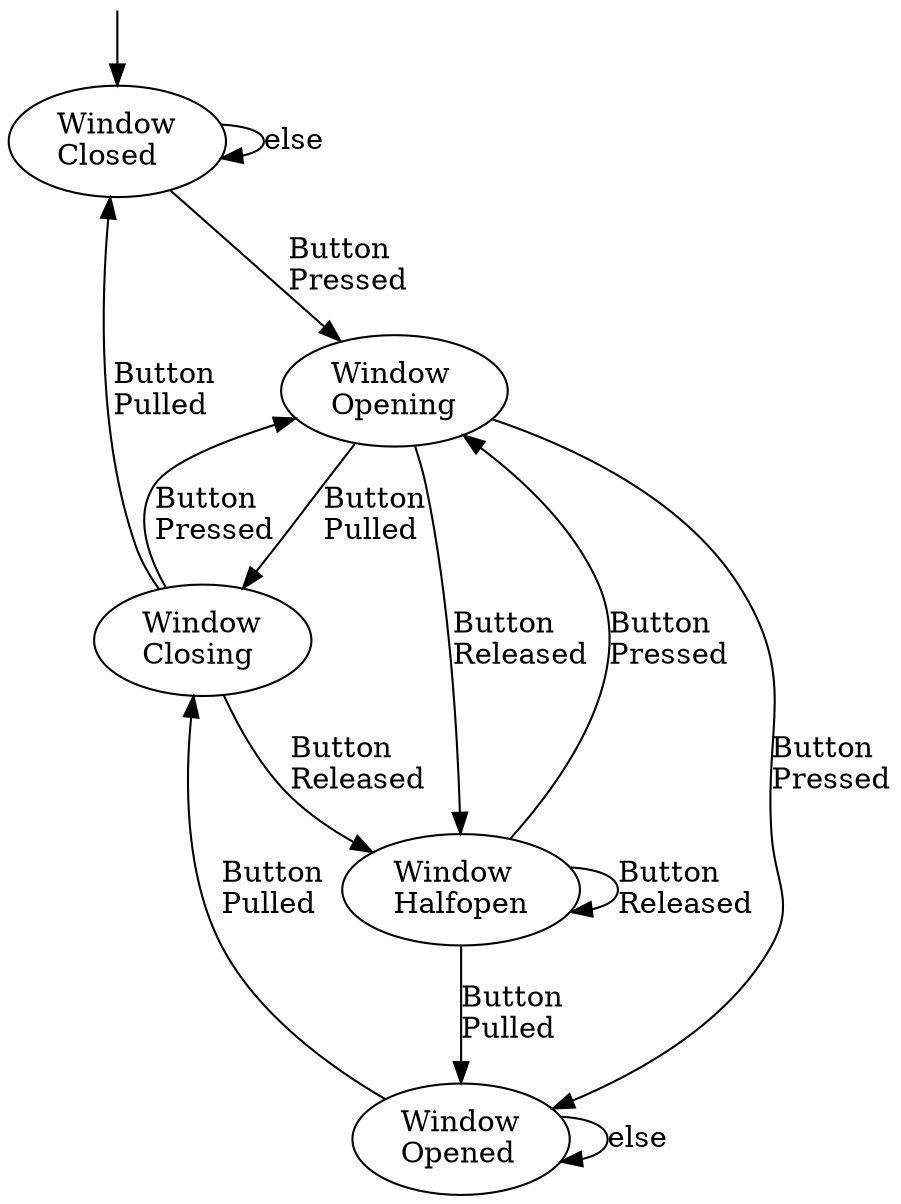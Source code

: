 digraph "mutants/mutant_40_TG_Halfopen_carwindow.dot" {
    Reset [style=invis,shape=point,label="",width=0,height=0];
    Closed [label="Window\lClosed\l"];
    Closing [label="Window\lClosing\l"];
    Halfopen [label="Window\lHalfopen\l"];
    Opened [label="Window\lOpened\l"];
    Opening [label="Window\lOpening\l"];
    Reset -> Closed;
    Closed -> Closed [label="else"];
    Closed -> Opening [label="Button\lPressed\l"];
    Closing -> Opening [label="Button\lPressed\l"];
    Closing -> Closed [label="Button\lPulled\l"];
    Closing -> Halfopen [label="Button\lReleased\l"];
    Halfopen -> Opening [label="Button\lPressed\l"];
    Halfopen -> Opened [label="Button\lPulled\l"];
    Halfopen -> Halfopen [label="Button\lReleased\l"];
    Opened -> Opened [label="else"];
    Opened -> Closing [label="Button\lPulled\l"];
    Opening -> Opened [label="Button\lPressed\l"];
    Opening -> Closing [label="Button\lPulled\l"];
    Opening -> Halfopen [label="Button\lReleased\l"];
}
